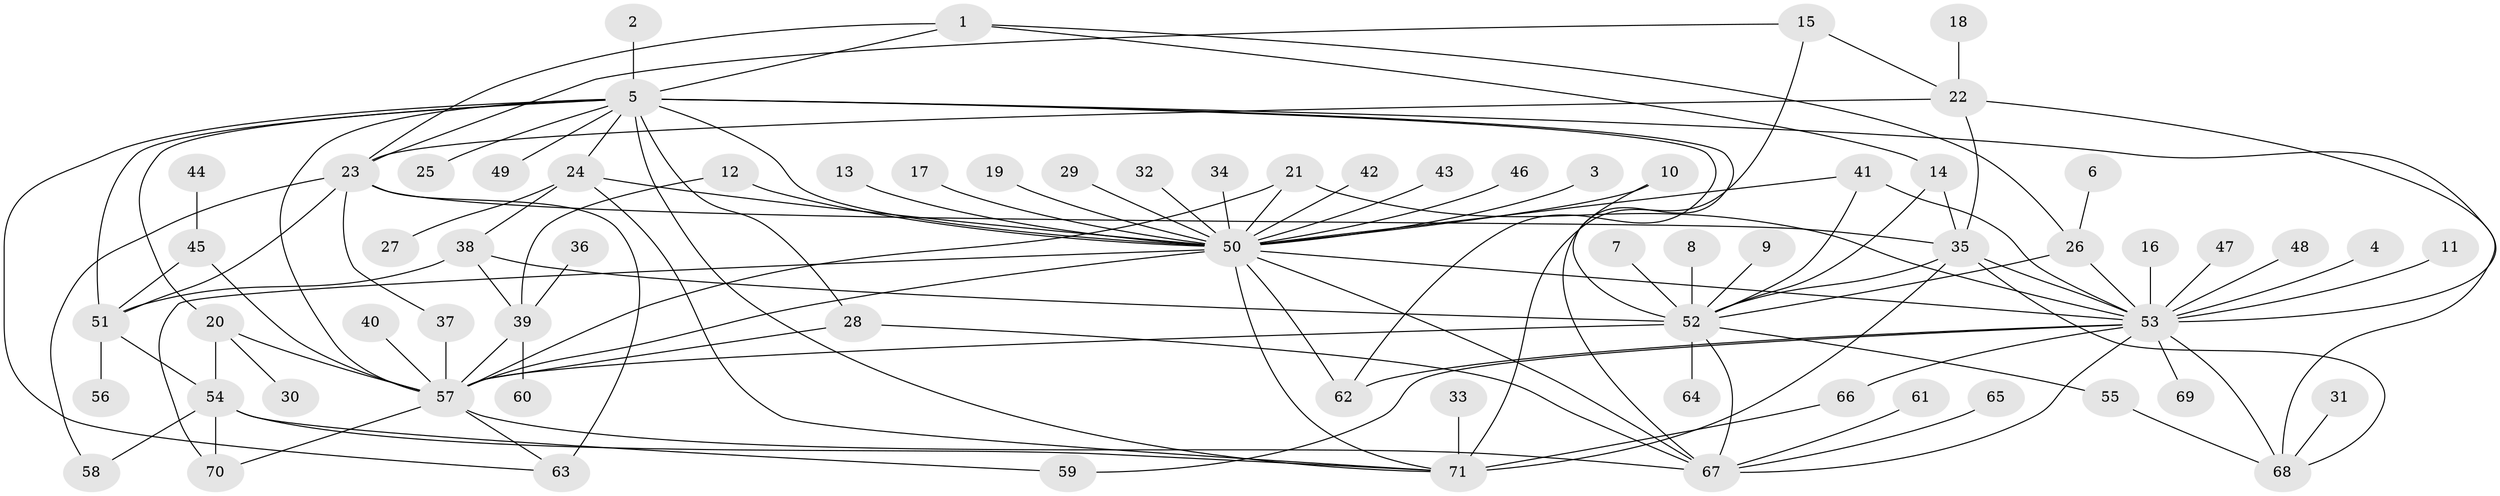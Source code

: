// original degree distribution, {23: 0.0070921985815602835, 6: 0.028368794326241134, 20: 0.0070921985815602835, 4: 0.07801418439716312, 2: 0.19858156028368795, 1: 0.44680851063829785, 5: 0.06382978723404255, 10: 0.014184397163120567, 3: 0.11347517730496454, 19: 0.0070921985815602835, 7: 0.02127659574468085, 9: 0.0070921985815602835, 12: 0.0070921985815602835}
// Generated by graph-tools (version 1.1) at 2025/49/03/09/25 03:49:48]
// undirected, 71 vertices, 118 edges
graph export_dot {
graph [start="1"]
  node [color=gray90,style=filled];
  1;
  2;
  3;
  4;
  5;
  6;
  7;
  8;
  9;
  10;
  11;
  12;
  13;
  14;
  15;
  16;
  17;
  18;
  19;
  20;
  21;
  22;
  23;
  24;
  25;
  26;
  27;
  28;
  29;
  30;
  31;
  32;
  33;
  34;
  35;
  36;
  37;
  38;
  39;
  40;
  41;
  42;
  43;
  44;
  45;
  46;
  47;
  48;
  49;
  50;
  51;
  52;
  53;
  54;
  55;
  56;
  57;
  58;
  59;
  60;
  61;
  62;
  63;
  64;
  65;
  66;
  67;
  68;
  69;
  70;
  71;
  1 -- 5 [weight=1.0];
  1 -- 14 [weight=1.0];
  1 -- 23 [weight=1.0];
  1 -- 26 [weight=1.0];
  2 -- 5 [weight=1.0];
  3 -- 50 [weight=1.0];
  4 -- 53 [weight=1.0];
  5 -- 20 [weight=1.0];
  5 -- 24 [weight=1.0];
  5 -- 25 [weight=1.0];
  5 -- 28 [weight=2.0];
  5 -- 49 [weight=1.0];
  5 -- 50 [weight=3.0];
  5 -- 51 [weight=1.0];
  5 -- 57 [weight=3.0];
  5 -- 62 [weight=1.0];
  5 -- 63 [weight=1.0];
  5 -- 67 [weight=1.0];
  5 -- 68 [weight=1.0];
  5 -- 71 [weight=1.0];
  6 -- 26 [weight=1.0];
  7 -- 52 [weight=1.0];
  8 -- 52 [weight=1.0];
  9 -- 52 [weight=1.0];
  10 -- 50 [weight=1.0];
  10 -- 52 [weight=1.0];
  11 -- 53 [weight=1.0];
  12 -- 39 [weight=1.0];
  12 -- 50 [weight=1.0];
  13 -- 50 [weight=1.0];
  14 -- 35 [weight=1.0];
  14 -- 52 [weight=1.0];
  15 -- 22 [weight=1.0];
  15 -- 23 [weight=1.0];
  15 -- 71 [weight=2.0];
  16 -- 53 [weight=1.0];
  17 -- 50 [weight=1.0];
  18 -- 22 [weight=1.0];
  19 -- 50 [weight=1.0];
  20 -- 30 [weight=1.0];
  20 -- 54 [weight=1.0];
  20 -- 57 [weight=1.0];
  21 -- 50 [weight=2.0];
  21 -- 53 [weight=1.0];
  21 -- 57 [weight=1.0];
  22 -- 23 [weight=1.0];
  22 -- 35 [weight=1.0];
  22 -- 53 [weight=1.0];
  23 -- 35 [weight=1.0];
  23 -- 37 [weight=1.0];
  23 -- 51 [weight=1.0];
  23 -- 58 [weight=1.0];
  23 -- 63 [weight=2.0];
  24 -- 27 [weight=1.0];
  24 -- 38 [weight=1.0];
  24 -- 50 [weight=1.0];
  24 -- 71 [weight=1.0];
  26 -- 52 [weight=1.0];
  26 -- 53 [weight=1.0];
  28 -- 57 [weight=1.0];
  28 -- 67 [weight=1.0];
  29 -- 50 [weight=1.0];
  31 -- 68 [weight=1.0];
  32 -- 50 [weight=1.0];
  33 -- 71 [weight=1.0];
  34 -- 50 [weight=1.0];
  35 -- 52 [weight=1.0];
  35 -- 53 [weight=1.0];
  35 -- 68 [weight=1.0];
  35 -- 71 [weight=1.0];
  36 -- 39 [weight=1.0];
  37 -- 57 [weight=1.0];
  38 -- 39 [weight=1.0];
  38 -- 51 [weight=1.0];
  38 -- 52 [weight=1.0];
  39 -- 57 [weight=1.0];
  39 -- 60 [weight=1.0];
  40 -- 57 [weight=1.0];
  41 -- 50 [weight=1.0];
  41 -- 52 [weight=1.0];
  41 -- 53 [weight=1.0];
  42 -- 50 [weight=1.0];
  43 -- 50 [weight=1.0];
  44 -- 45 [weight=1.0];
  45 -- 51 [weight=1.0];
  45 -- 57 [weight=1.0];
  46 -- 50 [weight=1.0];
  47 -- 53 [weight=1.0];
  48 -- 53 [weight=1.0];
  50 -- 53 [weight=2.0];
  50 -- 57 [weight=1.0];
  50 -- 62 [weight=1.0];
  50 -- 67 [weight=1.0];
  50 -- 70 [weight=1.0];
  50 -- 71 [weight=1.0];
  51 -- 54 [weight=2.0];
  51 -- 56 [weight=1.0];
  52 -- 55 [weight=1.0];
  52 -- 57 [weight=1.0];
  52 -- 64 [weight=1.0];
  52 -- 67 [weight=1.0];
  53 -- 59 [weight=1.0];
  53 -- 62 [weight=1.0];
  53 -- 66 [weight=1.0];
  53 -- 67 [weight=1.0];
  53 -- 68 [weight=1.0];
  53 -- 69 [weight=1.0];
  54 -- 58 [weight=1.0];
  54 -- 59 [weight=1.0];
  54 -- 70 [weight=1.0];
  54 -- 71 [weight=1.0];
  55 -- 68 [weight=1.0];
  57 -- 63 [weight=1.0];
  57 -- 67 [weight=1.0];
  57 -- 70 [weight=1.0];
  61 -- 67 [weight=1.0];
  65 -- 67 [weight=1.0];
  66 -- 71 [weight=1.0];
}
